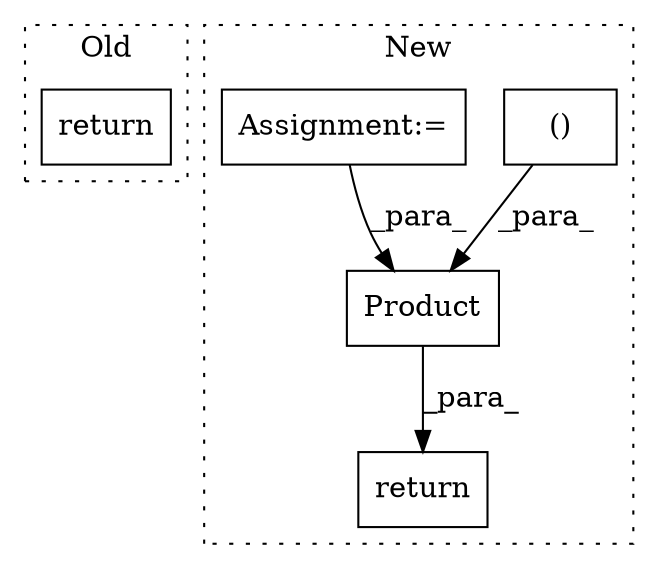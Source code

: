 digraph G {
subgraph cluster0 {
1 [label="return" a="41" s="489" l="7" shape="box"];
label = "Old";
style="dotted";
}
subgraph cluster1 {
2 [label="Product" a="32" s="758,795" l="8,1" shape="box"];
3 [label="()" a="106" s="693" l="50" shape="box"];
4 [label="Assignment:=" a="7" s="568" l="1" shape="box"];
5 [label="return" a="41" s="751" l="7" shape="box"];
label = "New";
style="dotted";
}
2 -> 5 [label="_para_"];
3 -> 2 [label="_para_"];
4 -> 2 [label="_para_"];
}